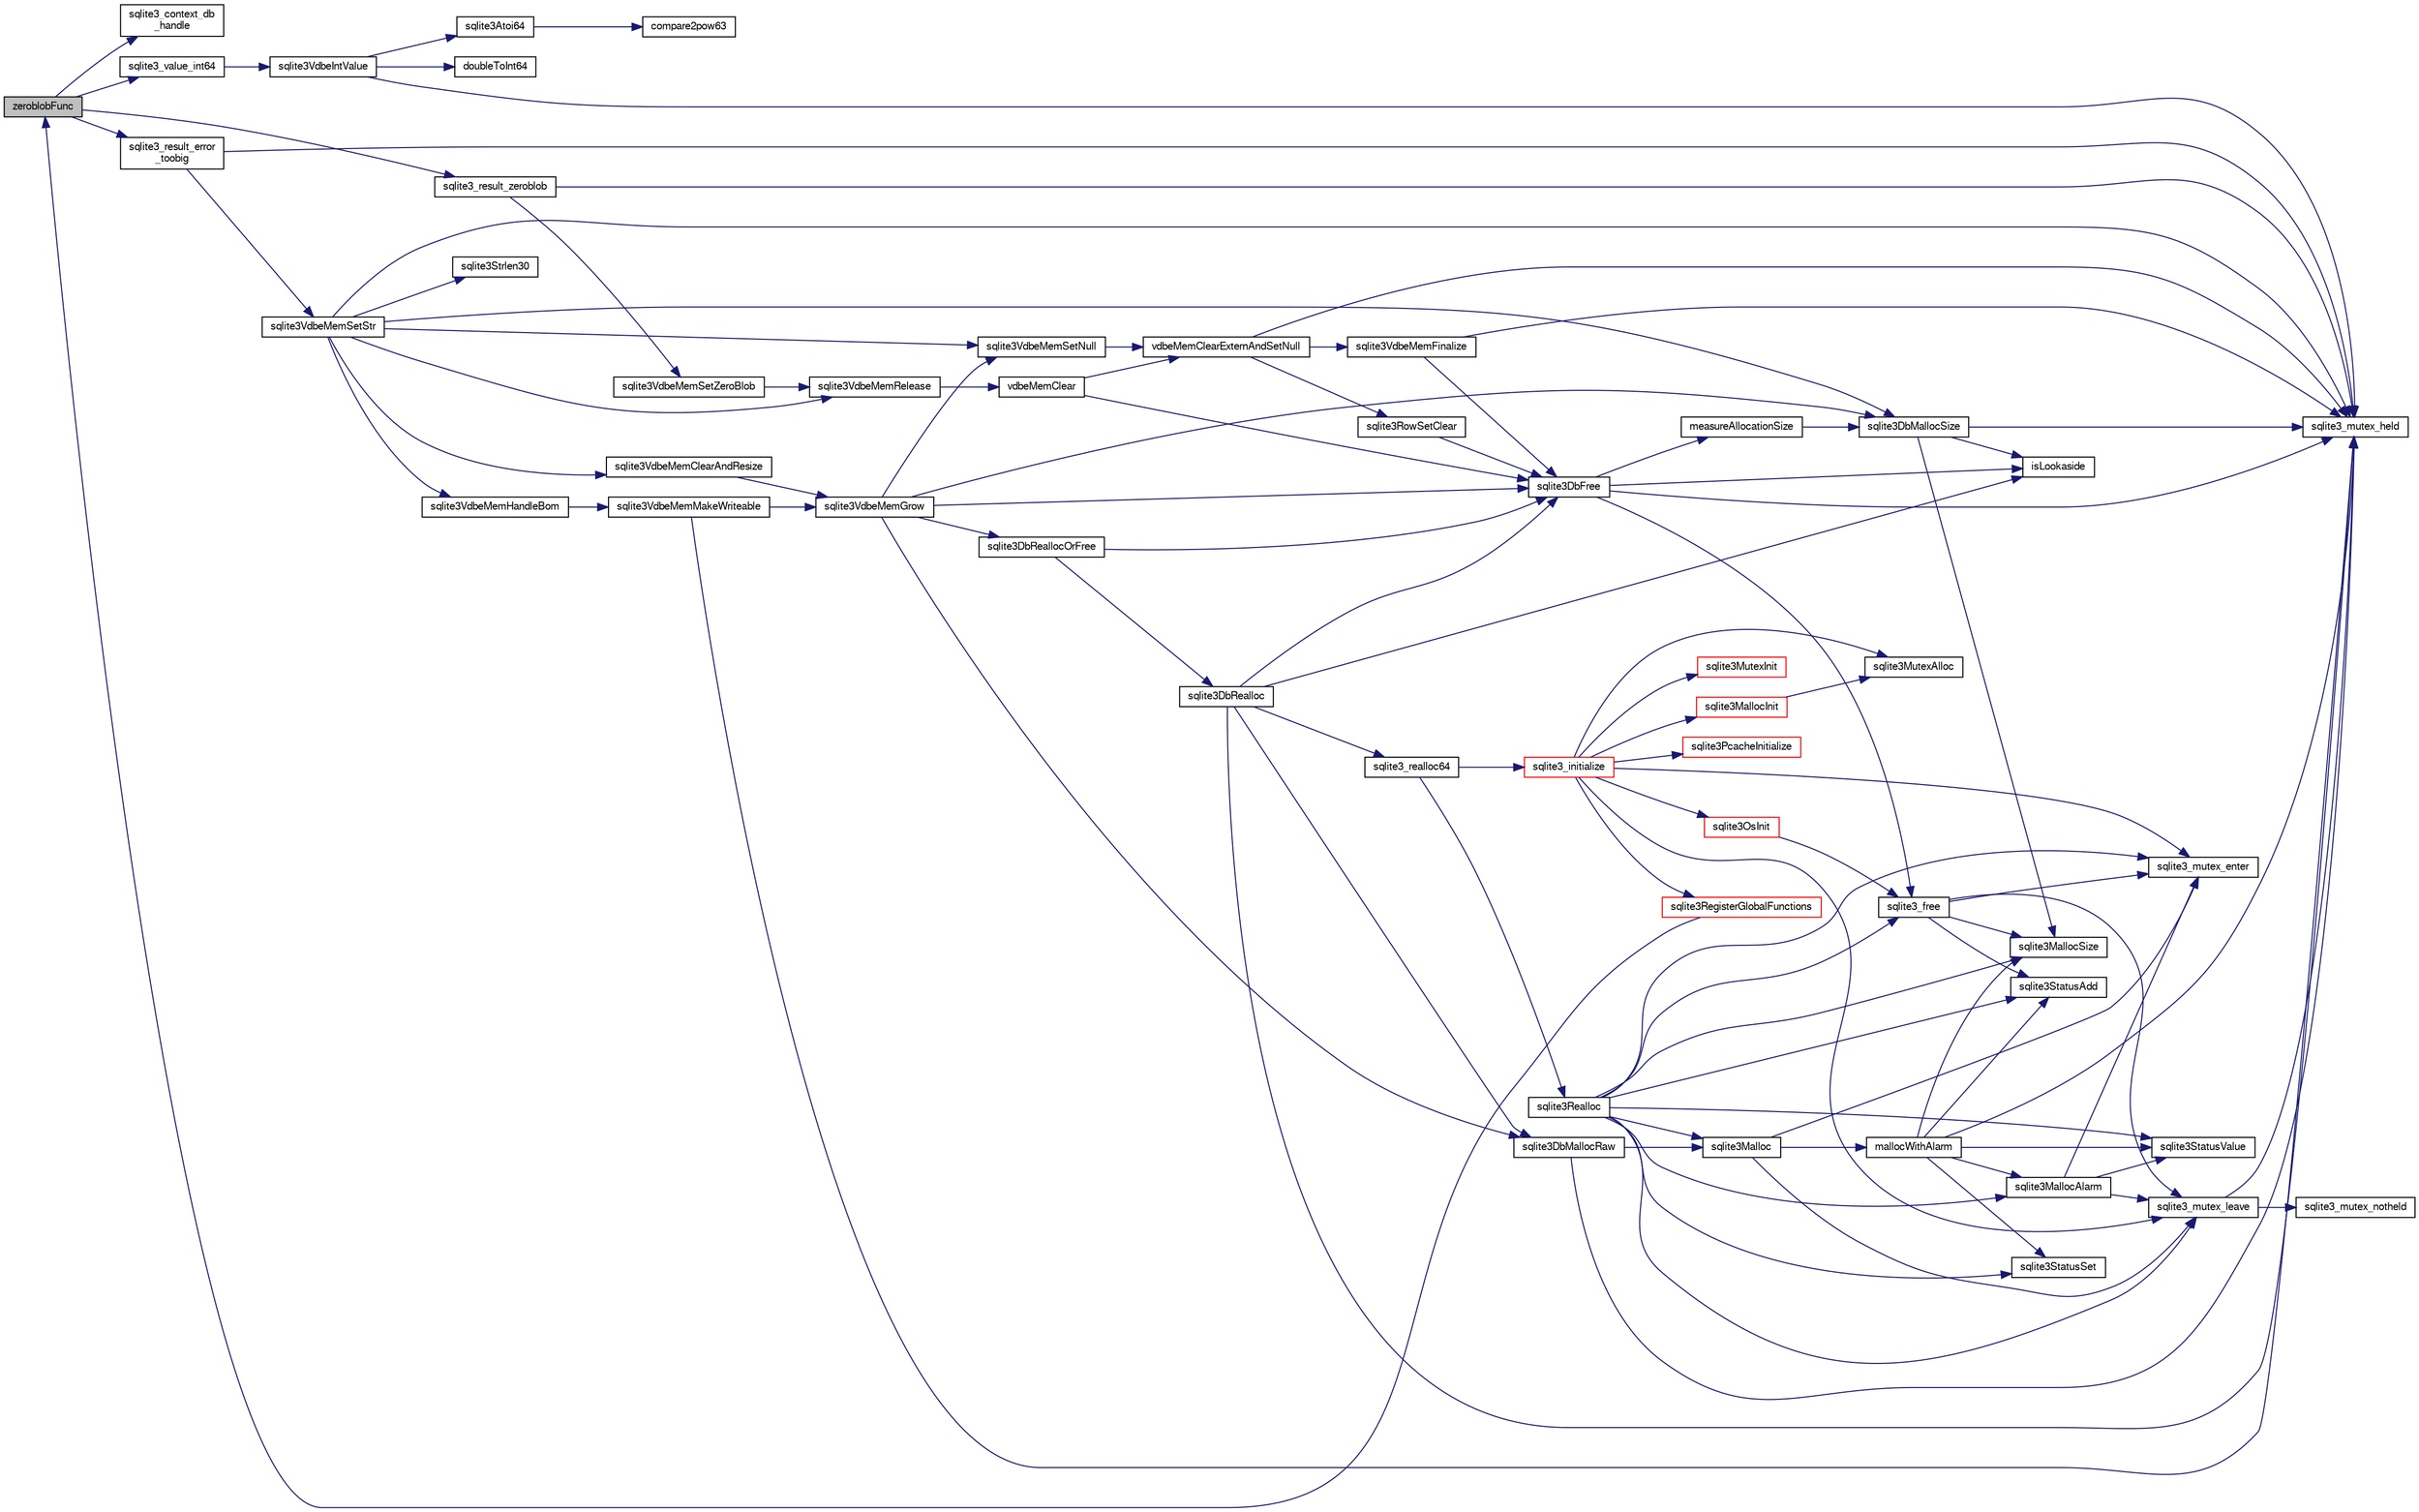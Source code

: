digraph "zeroblobFunc"
{
  edge [fontname="FreeSans",fontsize="10",labelfontname="FreeSans",labelfontsize="10"];
  node [fontname="FreeSans",fontsize="10",shape=record];
  rankdir="LR";
  Node933988 [label="zeroblobFunc",height=0.2,width=0.4,color="black", fillcolor="grey75", style="filled", fontcolor="black"];
  Node933988 -> Node933989 [color="midnightblue",fontsize="10",style="solid",fontname="FreeSans"];
  Node933989 [label="sqlite3_context_db\l_handle",height=0.2,width=0.4,color="black", fillcolor="white", style="filled",URL="$sqlite3_8c.html#a4b82e673c3dcc88c179e2bae5629fa60"];
  Node933988 -> Node933990 [color="midnightblue",fontsize="10",style="solid",fontname="FreeSans"];
  Node933990 [label="sqlite3_value_int64",height=0.2,width=0.4,color="black", fillcolor="white", style="filled",URL="$sqlite3_8c.html#ab38d8627f4750672e72712df0b709e0d"];
  Node933990 -> Node933991 [color="midnightblue",fontsize="10",style="solid",fontname="FreeSans"];
  Node933991 [label="sqlite3VdbeIntValue",height=0.2,width=0.4,color="black", fillcolor="white", style="filled",URL="$sqlite3_8c.html#a3dc28e3bfdbecf81633c3697a3aacd45"];
  Node933991 -> Node933992 [color="midnightblue",fontsize="10",style="solid",fontname="FreeSans"];
  Node933992 [label="sqlite3_mutex_held",height=0.2,width=0.4,color="black", fillcolor="white", style="filled",URL="$sqlite3_8c.html#acf77da68932b6bc163c5e68547ecc3e7"];
  Node933991 -> Node933993 [color="midnightblue",fontsize="10",style="solid",fontname="FreeSans"];
  Node933993 [label="doubleToInt64",height=0.2,width=0.4,color="black", fillcolor="white", style="filled",URL="$sqlite3_8c.html#a85975c48e5a38f9b8c99b72eb72ebc44"];
  Node933991 -> Node933994 [color="midnightblue",fontsize="10",style="solid",fontname="FreeSans"];
  Node933994 [label="sqlite3Atoi64",height=0.2,width=0.4,color="black", fillcolor="white", style="filled",URL="$sqlite3_8c.html#a5b13083911b3dc0a0b54f43acc686a39"];
  Node933994 -> Node933995 [color="midnightblue",fontsize="10",style="solid",fontname="FreeSans"];
  Node933995 [label="compare2pow63",height=0.2,width=0.4,color="black", fillcolor="white", style="filled",URL="$sqlite3_8c.html#adcbebdd3f570175519922276b83132e0"];
  Node933988 -> Node933996 [color="midnightblue",fontsize="10",style="solid",fontname="FreeSans"];
  Node933996 [label="sqlite3_result_error\l_toobig",height=0.2,width=0.4,color="black", fillcolor="white", style="filled",URL="$sqlite3_8c.html#ad4f0c5e8c9421d0c4550c1a108221abe"];
  Node933996 -> Node933992 [color="midnightblue",fontsize="10",style="solid",fontname="FreeSans"];
  Node933996 -> Node933997 [color="midnightblue",fontsize="10",style="solid",fontname="FreeSans"];
  Node933997 [label="sqlite3VdbeMemSetStr",height=0.2,width=0.4,color="black", fillcolor="white", style="filled",URL="$sqlite3_8c.html#a9697bec7c3b512483638ea3646191d7d"];
  Node933997 -> Node933992 [color="midnightblue",fontsize="10",style="solid",fontname="FreeSans"];
  Node933997 -> Node933998 [color="midnightblue",fontsize="10",style="solid",fontname="FreeSans"];
  Node933998 [label="sqlite3VdbeMemSetNull",height=0.2,width=0.4,color="black", fillcolor="white", style="filled",URL="$sqlite3_8c.html#ae01092c23aebaf8a3ebdf3954609b410"];
  Node933998 -> Node933999 [color="midnightblue",fontsize="10",style="solid",fontname="FreeSans"];
  Node933999 [label="vdbeMemClearExternAndSetNull",height=0.2,width=0.4,color="black", fillcolor="white", style="filled",URL="$sqlite3_8c.html#a29c41a360fb0e86b817777daf061230c"];
  Node933999 -> Node933992 [color="midnightblue",fontsize="10",style="solid",fontname="FreeSans"];
  Node933999 -> Node934000 [color="midnightblue",fontsize="10",style="solid",fontname="FreeSans"];
  Node934000 [label="sqlite3VdbeMemFinalize",height=0.2,width=0.4,color="black", fillcolor="white", style="filled",URL="$sqlite3_8c.html#a2568220f48ddef81b1c43e401042d9d2"];
  Node934000 -> Node933992 [color="midnightblue",fontsize="10",style="solid",fontname="FreeSans"];
  Node934000 -> Node934001 [color="midnightblue",fontsize="10",style="solid",fontname="FreeSans"];
  Node934001 [label="sqlite3DbFree",height=0.2,width=0.4,color="black", fillcolor="white", style="filled",URL="$sqlite3_8c.html#ac70ab821a6607b4a1b909582dc37a069"];
  Node934001 -> Node933992 [color="midnightblue",fontsize="10",style="solid",fontname="FreeSans"];
  Node934001 -> Node934002 [color="midnightblue",fontsize="10",style="solid",fontname="FreeSans"];
  Node934002 [label="measureAllocationSize",height=0.2,width=0.4,color="black", fillcolor="white", style="filled",URL="$sqlite3_8c.html#a45731e644a22fdb756e2b6337224217a"];
  Node934002 -> Node934003 [color="midnightblue",fontsize="10",style="solid",fontname="FreeSans"];
  Node934003 [label="sqlite3DbMallocSize",height=0.2,width=0.4,color="black", fillcolor="white", style="filled",URL="$sqlite3_8c.html#aa397e5a8a03495203a0767abf0a71f86"];
  Node934003 -> Node934004 [color="midnightblue",fontsize="10",style="solid",fontname="FreeSans"];
  Node934004 [label="sqlite3MallocSize",height=0.2,width=0.4,color="black", fillcolor="white", style="filled",URL="$sqlite3_8c.html#acf5d2a5f35270bafb050bd2def576955"];
  Node934003 -> Node933992 [color="midnightblue",fontsize="10",style="solid",fontname="FreeSans"];
  Node934003 -> Node934005 [color="midnightblue",fontsize="10",style="solid",fontname="FreeSans"];
  Node934005 [label="isLookaside",height=0.2,width=0.4,color="black", fillcolor="white", style="filled",URL="$sqlite3_8c.html#a770fa05ff9717b75e16f4d968a77b897"];
  Node934001 -> Node934005 [color="midnightblue",fontsize="10",style="solid",fontname="FreeSans"];
  Node934001 -> Node934006 [color="midnightblue",fontsize="10",style="solid",fontname="FreeSans"];
  Node934006 [label="sqlite3_free",height=0.2,width=0.4,color="black", fillcolor="white", style="filled",URL="$sqlite3_8c.html#a6552349e36a8a691af5487999ab09519"];
  Node934006 -> Node934007 [color="midnightblue",fontsize="10",style="solid",fontname="FreeSans"];
  Node934007 [label="sqlite3_mutex_enter",height=0.2,width=0.4,color="black", fillcolor="white", style="filled",URL="$sqlite3_8c.html#a1c12cde690bd89f104de5cbad12a6bf5"];
  Node934006 -> Node934008 [color="midnightblue",fontsize="10",style="solid",fontname="FreeSans"];
  Node934008 [label="sqlite3StatusAdd",height=0.2,width=0.4,color="black", fillcolor="white", style="filled",URL="$sqlite3_8c.html#afa029f93586aeab4cc85360905dae9cd"];
  Node934006 -> Node934004 [color="midnightblue",fontsize="10",style="solid",fontname="FreeSans"];
  Node934006 -> Node934009 [color="midnightblue",fontsize="10",style="solid",fontname="FreeSans"];
  Node934009 [label="sqlite3_mutex_leave",height=0.2,width=0.4,color="black", fillcolor="white", style="filled",URL="$sqlite3_8c.html#a5838d235601dbd3c1fa993555c6bcc93"];
  Node934009 -> Node933992 [color="midnightblue",fontsize="10",style="solid",fontname="FreeSans"];
  Node934009 -> Node934010 [color="midnightblue",fontsize="10",style="solid",fontname="FreeSans"];
  Node934010 [label="sqlite3_mutex_notheld",height=0.2,width=0.4,color="black", fillcolor="white", style="filled",URL="$sqlite3_8c.html#a83967c837c1c000d3b5adcfaa688f5dc"];
  Node933999 -> Node934011 [color="midnightblue",fontsize="10",style="solid",fontname="FreeSans"];
  Node934011 [label="sqlite3RowSetClear",height=0.2,width=0.4,color="black", fillcolor="white", style="filled",URL="$sqlite3_8c.html#ae153de0cd969511a607e26deeca80342"];
  Node934011 -> Node934001 [color="midnightblue",fontsize="10",style="solid",fontname="FreeSans"];
  Node933997 -> Node934012 [color="midnightblue",fontsize="10",style="solid",fontname="FreeSans"];
  Node934012 [label="sqlite3Strlen30",height=0.2,width=0.4,color="black", fillcolor="white", style="filled",URL="$sqlite3_8c.html#a3dcd80ba41f1a308193dee74857b62a7"];
  Node933997 -> Node934013 [color="midnightblue",fontsize="10",style="solid",fontname="FreeSans"];
  Node934013 [label="sqlite3VdbeMemClearAndResize",height=0.2,width=0.4,color="black", fillcolor="white", style="filled",URL="$sqlite3_8c.html#add082be4aa46084ecdf023cfac898231"];
  Node934013 -> Node934014 [color="midnightblue",fontsize="10",style="solid",fontname="FreeSans"];
  Node934014 [label="sqlite3VdbeMemGrow",height=0.2,width=0.4,color="black", fillcolor="white", style="filled",URL="$sqlite3_8c.html#aba753c9690ae0ba31b5100945cf29447"];
  Node934014 -> Node934003 [color="midnightblue",fontsize="10",style="solid",fontname="FreeSans"];
  Node934014 -> Node934015 [color="midnightblue",fontsize="10",style="solid",fontname="FreeSans"];
  Node934015 [label="sqlite3DbReallocOrFree",height=0.2,width=0.4,color="black", fillcolor="white", style="filled",URL="$sqlite3_8c.html#a532a9fd62eeb46b61885a0fff075231c"];
  Node934015 -> Node934016 [color="midnightblue",fontsize="10",style="solid",fontname="FreeSans"];
  Node934016 [label="sqlite3DbRealloc",height=0.2,width=0.4,color="black", fillcolor="white", style="filled",URL="$sqlite3_8c.html#ae028f4902a9d29bcaf310ff289ee87dc"];
  Node934016 -> Node933992 [color="midnightblue",fontsize="10",style="solid",fontname="FreeSans"];
  Node934016 -> Node934017 [color="midnightblue",fontsize="10",style="solid",fontname="FreeSans"];
  Node934017 [label="sqlite3DbMallocRaw",height=0.2,width=0.4,color="black", fillcolor="white", style="filled",URL="$sqlite3_8c.html#abbe8be0cf7175e11ddc3e2218fad924e"];
  Node934017 -> Node933992 [color="midnightblue",fontsize="10",style="solid",fontname="FreeSans"];
  Node934017 -> Node934018 [color="midnightblue",fontsize="10",style="solid",fontname="FreeSans"];
  Node934018 [label="sqlite3Malloc",height=0.2,width=0.4,color="black", fillcolor="white", style="filled",URL="$sqlite3_8c.html#a361a2eaa846b1885f123abe46f5d8b2b"];
  Node934018 -> Node934007 [color="midnightblue",fontsize="10",style="solid",fontname="FreeSans"];
  Node934018 -> Node934019 [color="midnightblue",fontsize="10",style="solid",fontname="FreeSans"];
  Node934019 [label="mallocWithAlarm",height=0.2,width=0.4,color="black", fillcolor="white", style="filled",URL="$sqlite3_8c.html#ab070d5cf8e48ec8a6a43cf025d48598b"];
  Node934019 -> Node933992 [color="midnightblue",fontsize="10",style="solid",fontname="FreeSans"];
  Node934019 -> Node934020 [color="midnightblue",fontsize="10",style="solid",fontname="FreeSans"];
  Node934020 [label="sqlite3StatusSet",height=0.2,width=0.4,color="black", fillcolor="white", style="filled",URL="$sqlite3_8c.html#afec7586c01fcb5ea17dc9d7725a589d9"];
  Node934019 -> Node934021 [color="midnightblue",fontsize="10",style="solid",fontname="FreeSans"];
  Node934021 [label="sqlite3StatusValue",height=0.2,width=0.4,color="black", fillcolor="white", style="filled",URL="$sqlite3_8c.html#a30b8ac296c6e200c1fa57708d52c6ef6"];
  Node934019 -> Node934022 [color="midnightblue",fontsize="10",style="solid",fontname="FreeSans"];
  Node934022 [label="sqlite3MallocAlarm",height=0.2,width=0.4,color="black", fillcolor="white", style="filled",URL="$sqlite3_8c.html#ada66988e8471d1198f3219c062377508"];
  Node934022 -> Node934021 [color="midnightblue",fontsize="10",style="solid",fontname="FreeSans"];
  Node934022 -> Node934009 [color="midnightblue",fontsize="10",style="solid",fontname="FreeSans"];
  Node934022 -> Node934007 [color="midnightblue",fontsize="10",style="solid",fontname="FreeSans"];
  Node934019 -> Node934004 [color="midnightblue",fontsize="10",style="solid",fontname="FreeSans"];
  Node934019 -> Node934008 [color="midnightblue",fontsize="10",style="solid",fontname="FreeSans"];
  Node934018 -> Node934009 [color="midnightblue",fontsize="10",style="solid",fontname="FreeSans"];
  Node934016 -> Node934005 [color="midnightblue",fontsize="10",style="solid",fontname="FreeSans"];
  Node934016 -> Node934001 [color="midnightblue",fontsize="10",style="solid",fontname="FreeSans"];
  Node934016 -> Node934023 [color="midnightblue",fontsize="10",style="solid",fontname="FreeSans"];
  Node934023 [label="sqlite3_realloc64",height=0.2,width=0.4,color="black", fillcolor="white", style="filled",URL="$sqlite3_8c.html#a3765a714077ee547e811034236dc9ecd"];
  Node934023 -> Node934024 [color="midnightblue",fontsize="10",style="solid",fontname="FreeSans"];
  Node934024 [label="sqlite3_initialize",height=0.2,width=0.4,color="red", fillcolor="white", style="filled",URL="$sqlite3_8c.html#ab0c0ee2d5d4cf8b28e9572296a8861df"];
  Node934024 -> Node934025 [color="midnightblue",fontsize="10",style="solid",fontname="FreeSans"];
  Node934025 [label="sqlite3MutexInit",height=0.2,width=0.4,color="red", fillcolor="white", style="filled",URL="$sqlite3_8c.html#a7906afcdd1cdb3d0007eb932398a1158"];
  Node934024 -> Node934043 [color="midnightblue",fontsize="10",style="solid",fontname="FreeSans"];
  Node934043 [label="sqlite3MutexAlloc",height=0.2,width=0.4,color="black", fillcolor="white", style="filled",URL="$sqlite3_8c.html#a0e3f432ee581f6876b590e7ad7e84e19"];
  Node934024 -> Node934007 [color="midnightblue",fontsize="10",style="solid",fontname="FreeSans"];
  Node934024 -> Node934044 [color="midnightblue",fontsize="10",style="solid",fontname="FreeSans"];
  Node934044 [label="sqlite3MallocInit",height=0.2,width=0.4,color="red", fillcolor="white", style="filled",URL="$sqlite3_8c.html#a9e06f9e7cad0d83ce80ab493c9533552"];
  Node934044 -> Node934043 [color="midnightblue",fontsize="10",style="solid",fontname="FreeSans"];
  Node934024 -> Node934009 [color="midnightblue",fontsize="10",style="solid",fontname="FreeSans"];
  Node934024 -> Node934119 [color="midnightblue",fontsize="10",style="solid",fontname="FreeSans"];
  Node934119 [label="sqlite3RegisterGlobalFunctions",height=0.2,width=0.4,color="red", fillcolor="white", style="filled",URL="$sqlite3_8c.html#a9f75bd111010f29e1b8d74344473c4ec"];
  Node934119 -> Node933988 [color="midnightblue",fontsize="10",style="solid",fontname="FreeSans"];
  Node934024 -> Node934260 [color="midnightblue",fontsize="10",style="solid",fontname="FreeSans"];
  Node934260 [label="sqlite3PcacheInitialize",height=0.2,width=0.4,color="red", fillcolor="white", style="filled",URL="$sqlite3_8c.html#a2902c61ddc88bea002c4d69fe4052b1f"];
  Node934024 -> Node934261 [color="midnightblue",fontsize="10",style="solid",fontname="FreeSans"];
  Node934261 [label="sqlite3OsInit",height=0.2,width=0.4,color="red", fillcolor="white", style="filled",URL="$sqlite3_8c.html#afeaa886fe1ca086a30fd278b1d069762"];
  Node934261 -> Node934006 [color="midnightblue",fontsize="10",style="solid",fontname="FreeSans"];
  Node934023 -> Node934057 [color="midnightblue",fontsize="10",style="solid",fontname="FreeSans"];
  Node934057 [label="sqlite3Realloc",height=0.2,width=0.4,color="black", fillcolor="white", style="filled",URL="$sqlite3_8c.html#ad53aefdfc088f622e23ffe838201fe22"];
  Node934057 -> Node934018 [color="midnightblue",fontsize="10",style="solid",fontname="FreeSans"];
  Node934057 -> Node934006 [color="midnightblue",fontsize="10",style="solid",fontname="FreeSans"];
  Node934057 -> Node934004 [color="midnightblue",fontsize="10",style="solid",fontname="FreeSans"];
  Node934057 -> Node934007 [color="midnightblue",fontsize="10",style="solid",fontname="FreeSans"];
  Node934057 -> Node934020 [color="midnightblue",fontsize="10",style="solid",fontname="FreeSans"];
  Node934057 -> Node934021 [color="midnightblue",fontsize="10",style="solid",fontname="FreeSans"];
  Node934057 -> Node934022 [color="midnightblue",fontsize="10",style="solid",fontname="FreeSans"];
  Node934057 -> Node934008 [color="midnightblue",fontsize="10",style="solid",fontname="FreeSans"];
  Node934057 -> Node934009 [color="midnightblue",fontsize="10",style="solid",fontname="FreeSans"];
  Node934015 -> Node934001 [color="midnightblue",fontsize="10",style="solid",fontname="FreeSans"];
  Node934014 -> Node934001 [color="midnightblue",fontsize="10",style="solid",fontname="FreeSans"];
  Node934014 -> Node934017 [color="midnightblue",fontsize="10",style="solid",fontname="FreeSans"];
  Node934014 -> Node933998 [color="midnightblue",fontsize="10",style="solid",fontname="FreeSans"];
  Node933997 -> Node934073 [color="midnightblue",fontsize="10",style="solid",fontname="FreeSans"];
  Node934073 [label="sqlite3VdbeMemRelease",height=0.2,width=0.4,color="black", fillcolor="white", style="filled",URL="$sqlite3_8c.html#a90606361dbeba88159fd6ff03fcc10cc"];
  Node934073 -> Node934074 [color="midnightblue",fontsize="10",style="solid",fontname="FreeSans"];
  Node934074 [label="vdbeMemClear",height=0.2,width=0.4,color="black", fillcolor="white", style="filled",URL="$sqlite3_8c.html#a489eef6e55ad0dadf67578726b935d12"];
  Node934074 -> Node933999 [color="midnightblue",fontsize="10",style="solid",fontname="FreeSans"];
  Node934074 -> Node934001 [color="midnightblue",fontsize="10",style="solid",fontname="FreeSans"];
  Node933997 -> Node934003 [color="midnightblue",fontsize="10",style="solid",fontname="FreeSans"];
  Node933997 -> Node934267 [color="midnightblue",fontsize="10",style="solid",fontname="FreeSans"];
  Node934267 [label="sqlite3VdbeMemHandleBom",height=0.2,width=0.4,color="black", fillcolor="white", style="filled",URL="$sqlite3_8c.html#a8ac47607e6893715d335a0f6f4b58e3e"];
  Node934267 -> Node934072 [color="midnightblue",fontsize="10",style="solid",fontname="FreeSans"];
  Node934072 [label="sqlite3VdbeMemMakeWriteable",height=0.2,width=0.4,color="black", fillcolor="white", style="filled",URL="$sqlite3_8c.html#afabdd8032205a36c69ad191c6bbb6a34"];
  Node934072 -> Node933992 [color="midnightblue",fontsize="10",style="solid",fontname="FreeSans"];
  Node934072 -> Node934014 [color="midnightblue",fontsize="10",style="solid",fontname="FreeSans"];
  Node933988 -> Node934268 [color="midnightblue",fontsize="10",style="solid",fontname="FreeSans"];
  Node934268 [label="sqlite3_result_zeroblob",height=0.2,width=0.4,color="black", fillcolor="white", style="filled",URL="$sqlite3_8c.html#a0ffef291404e00066251301244d0616d"];
  Node934268 -> Node933992 [color="midnightblue",fontsize="10",style="solid",fontname="FreeSans"];
  Node934268 -> Node934269 [color="midnightblue",fontsize="10",style="solid",fontname="FreeSans"];
  Node934269 [label="sqlite3VdbeMemSetZeroBlob",height=0.2,width=0.4,color="black", fillcolor="white", style="filled",URL="$sqlite3_8c.html#af6488ff3887bcfd6f15a01b0d69ccb3c"];
  Node934269 -> Node934073 [color="midnightblue",fontsize="10",style="solid",fontname="FreeSans"];
}
